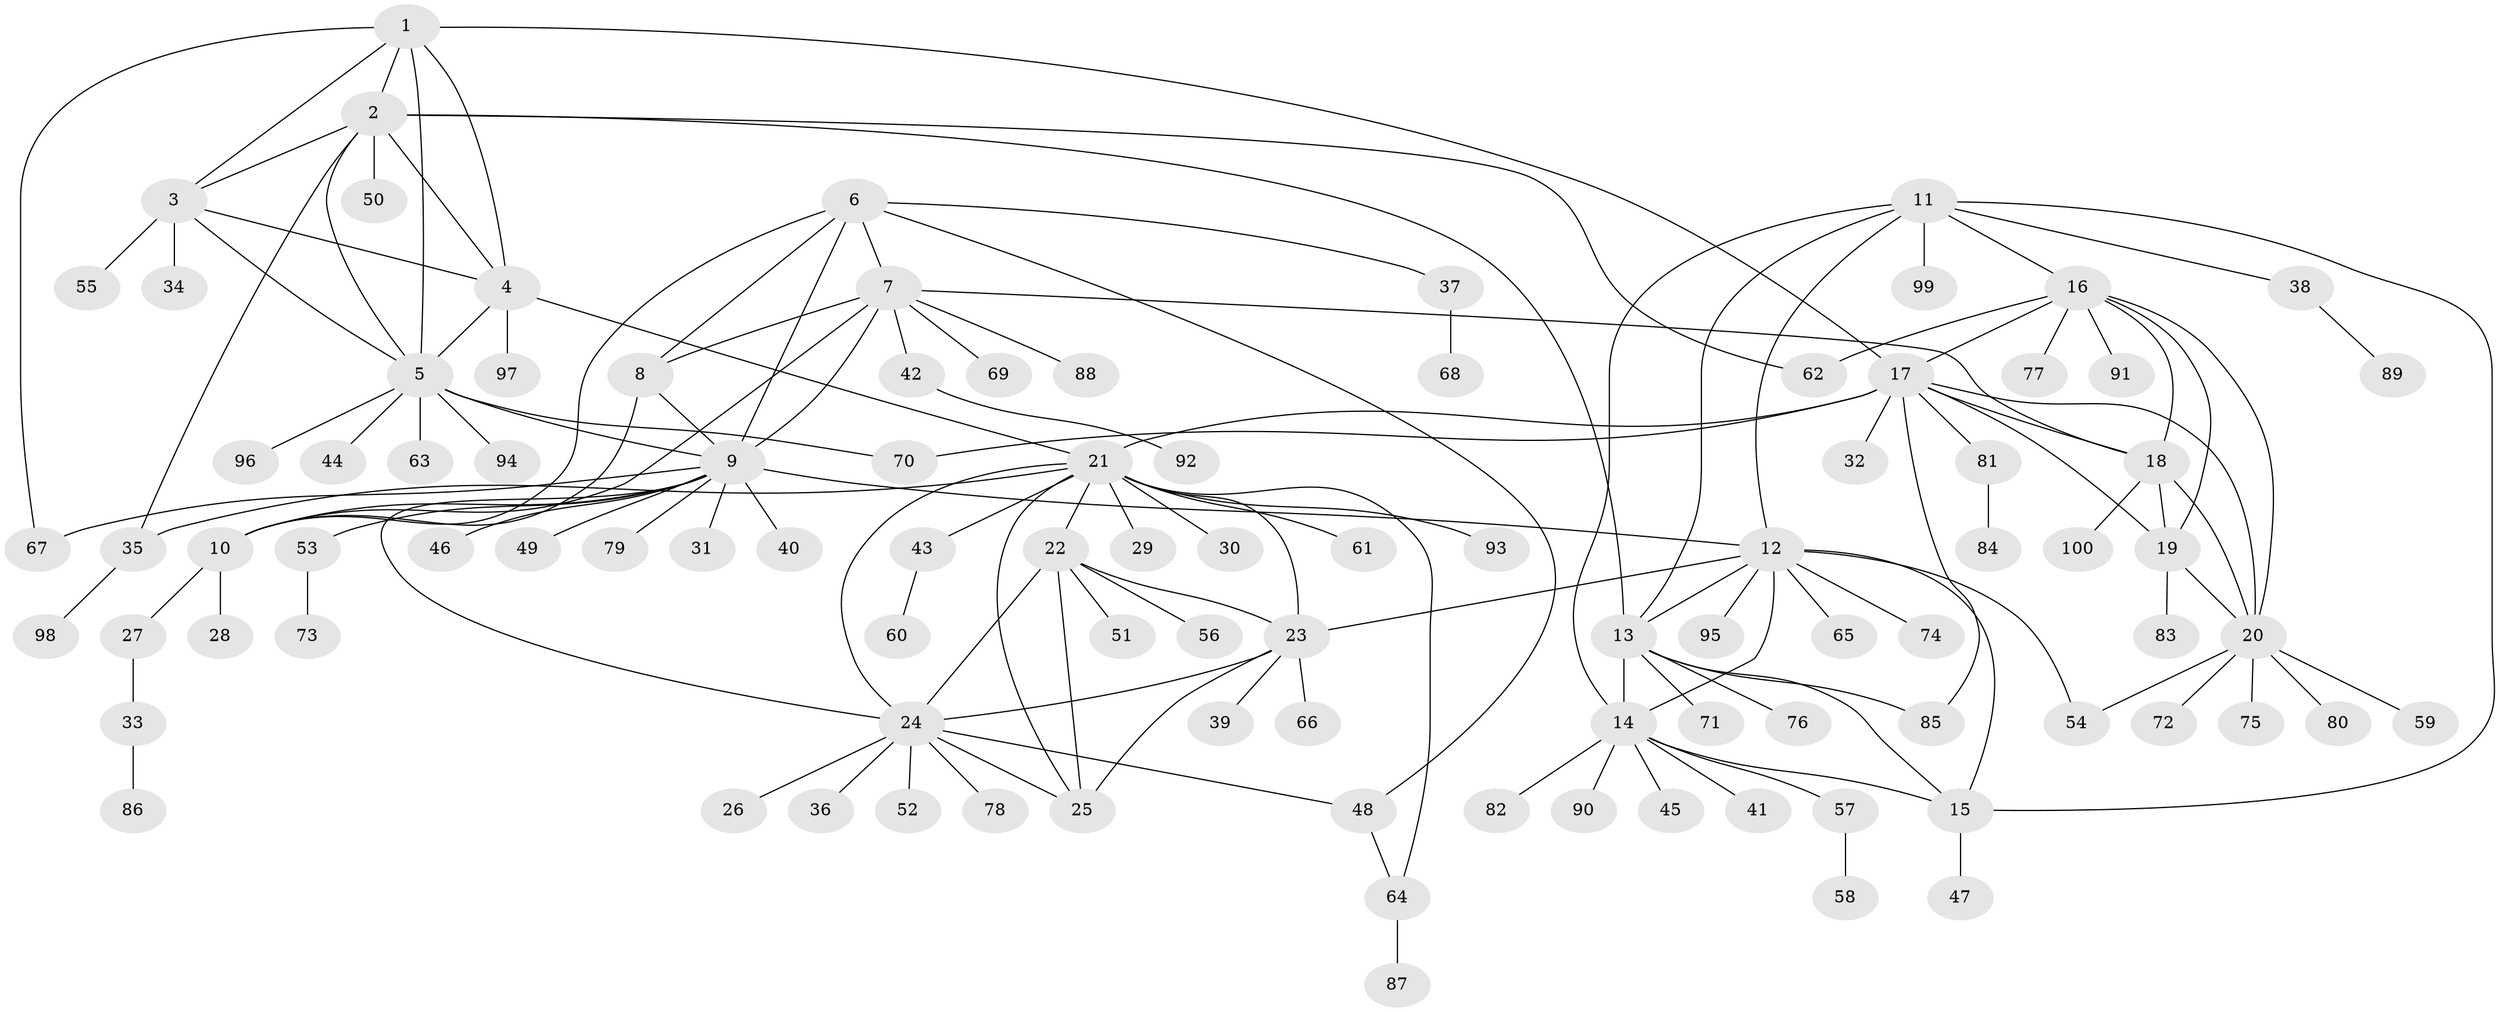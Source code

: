 // coarse degree distribution, {6: 0.039473684210526314, 8: 0.039473684210526314, 5: 0.05263157894736842, 15: 0.013157894736842105, 10: 0.013157894736842105, 14: 0.013157894736842105, 4: 0.039473684210526314, 9: 0.013157894736842105, 7: 0.02631578947368421, 13: 0.013157894736842105, 3: 0.013157894736842105, 2: 0.09210526315789473, 1: 0.631578947368421}
// Generated by graph-tools (version 1.1) at 2025/24/03/03/25 07:24:10]
// undirected, 100 vertices, 143 edges
graph export_dot {
graph [start="1"]
  node [color=gray90,style=filled];
  1;
  2;
  3;
  4;
  5;
  6;
  7;
  8;
  9;
  10;
  11;
  12;
  13;
  14;
  15;
  16;
  17;
  18;
  19;
  20;
  21;
  22;
  23;
  24;
  25;
  26;
  27;
  28;
  29;
  30;
  31;
  32;
  33;
  34;
  35;
  36;
  37;
  38;
  39;
  40;
  41;
  42;
  43;
  44;
  45;
  46;
  47;
  48;
  49;
  50;
  51;
  52;
  53;
  54;
  55;
  56;
  57;
  58;
  59;
  60;
  61;
  62;
  63;
  64;
  65;
  66;
  67;
  68;
  69;
  70;
  71;
  72;
  73;
  74;
  75;
  76;
  77;
  78;
  79;
  80;
  81;
  82;
  83;
  84;
  85;
  86;
  87;
  88;
  89;
  90;
  91;
  92;
  93;
  94;
  95;
  96;
  97;
  98;
  99;
  100;
  1 -- 2;
  1 -- 3;
  1 -- 4;
  1 -- 5;
  1 -- 17;
  1 -- 67;
  2 -- 3;
  2 -- 4;
  2 -- 5;
  2 -- 13;
  2 -- 35;
  2 -- 50;
  2 -- 62;
  3 -- 4;
  3 -- 5;
  3 -- 34;
  3 -- 55;
  4 -- 5;
  4 -- 21;
  4 -- 97;
  5 -- 9;
  5 -- 44;
  5 -- 63;
  5 -- 70;
  5 -- 94;
  5 -- 96;
  6 -- 7;
  6 -- 8;
  6 -- 9;
  6 -- 10;
  6 -- 37;
  6 -- 48;
  7 -- 8;
  7 -- 9;
  7 -- 10;
  7 -- 18;
  7 -- 42;
  7 -- 69;
  7 -- 88;
  8 -- 9;
  8 -- 10;
  9 -- 10;
  9 -- 12;
  9 -- 24;
  9 -- 31;
  9 -- 40;
  9 -- 46;
  9 -- 49;
  9 -- 53;
  9 -- 67;
  9 -- 79;
  10 -- 27;
  10 -- 28;
  11 -- 12;
  11 -- 13;
  11 -- 14;
  11 -- 15;
  11 -- 16;
  11 -- 38;
  11 -- 99;
  12 -- 13;
  12 -- 14;
  12 -- 15;
  12 -- 23;
  12 -- 54;
  12 -- 65;
  12 -- 74;
  12 -- 95;
  13 -- 14;
  13 -- 15;
  13 -- 71;
  13 -- 76;
  13 -- 85;
  14 -- 15;
  14 -- 41;
  14 -- 45;
  14 -- 57;
  14 -- 82;
  14 -- 90;
  15 -- 47;
  16 -- 17;
  16 -- 18;
  16 -- 19;
  16 -- 20;
  16 -- 62;
  16 -- 77;
  16 -- 91;
  17 -- 18;
  17 -- 19;
  17 -- 20;
  17 -- 21;
  17 -- 32;
  17 -- 70;
  17 -- 81;
  17 -- 85;
  18 -- 19;
  18 -- 20;
  18 -- 100;
  19 -- 20;
  19 -- 83;
  20 -- 54;
  20 -- 59;
  20 -- 72;
  20 -- 75;
  20 -- 80;
  21 -- 22;
  21 -- 23;
  21 -- 24;
  21 -- 25;
  21 -- 29;
  21 -- 30;
  21 -- 35;
  21 -- 43;
  21 -- 61;
  21 -- 64;
  21 -- 93;
  22 -- 23;
  22 -- 24;
  22 -- 25;
  22 -- 51;
  22 -- 56;
  23 -- 24;
  23 -- 25;
  23 -- 39;
  23 -- 66;
  24 -- 25;
  24 -- 26;
  24 -- 36;
  24 -- 48;
  24 -- 52;
  24 -- 78;
  27 -- 33;
  33 -- 86;
  35 -- 98;
  37 -- 68;
  38 -- 89;
  42 -- 92;
  43 -- 60;
  48 -- 64;
  53 -- 73;
  57 -- 58;
  64 -- 87;
  81 -- 84;
}
